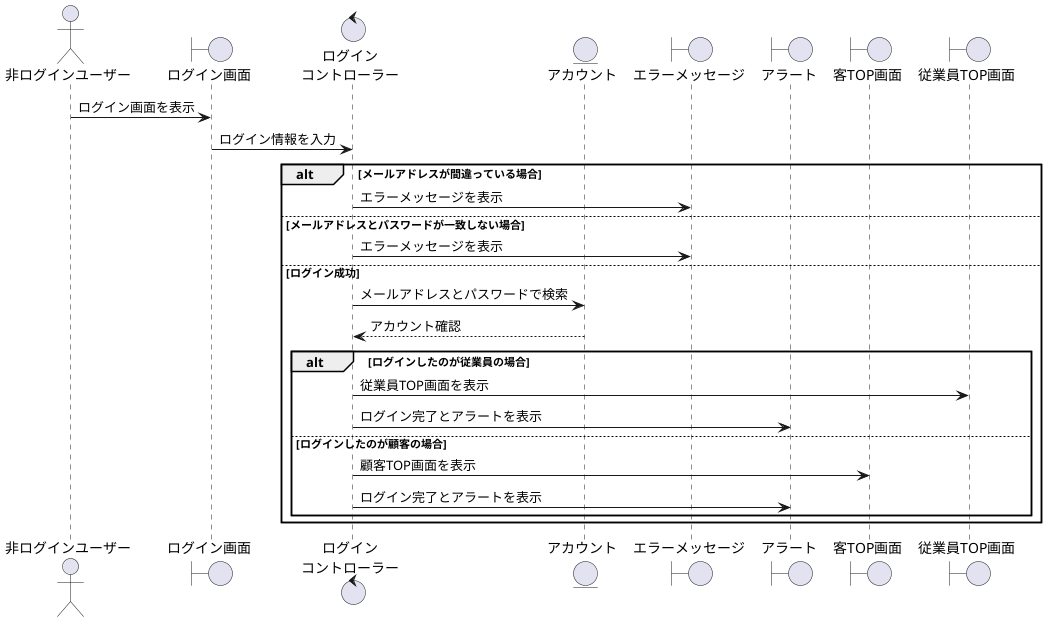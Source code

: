 @startuml login
actor "非ログインユーザー" as nonlogin
boundary "ログイン画面" as log
control "ログイン\nコントローラー" as logc
entity "アカウント" as account
boundary "エラーメッセージ" as error
boundary "アラート" as alert
boundary "客TOP画面" as cust_top
boundary "従業員TOP画面" as emp_top
 
nonlogin -> log: ログイン画面を表示

log -> logc: ログイン情報を入力
 
 
alt メールアドレスが間違っている場合
    logc -> error: エラーメッセージを表示
else メールアドレスとパスワードが一致しない場合
    logc -> error: エラーメッセージを表示
else ログイン成功

    logc -> account: メールアドレスとパスワードで検索
    account --> logc: アカウント確認
    alt ログインしたのが従業員の場合
        logc -> emp_top: 従業員TOP画面を表示
        logc -> alert:ログイン完了とアラートを表示
    else ログインしたのが顧客の場合
        logc -> cust_top: 顧客TOP画面を表示
        logc -> alert:ログイン完了とアラートを表示
    end
end
@enduml